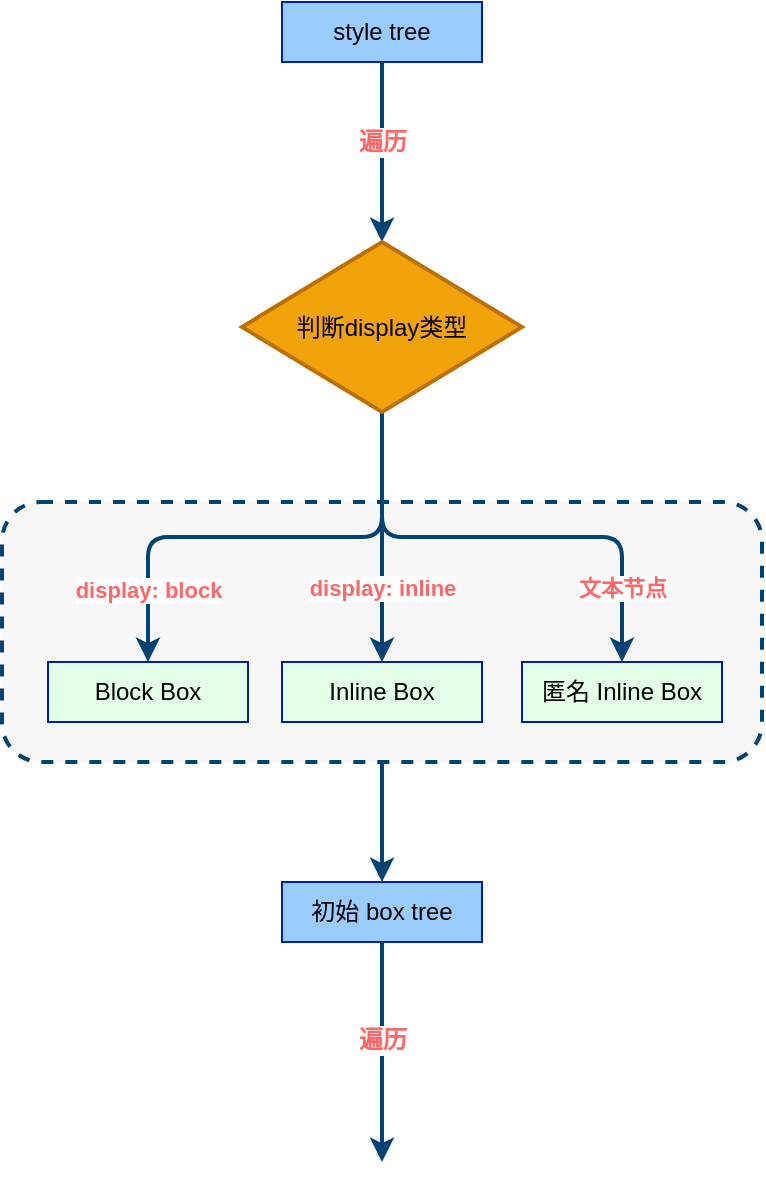 <mxfile>
    <diagram id="mbH5vw9Yu9BsJwnkDVdu" name="Page-1">
        <mxGraphModel dx="1911" dy="570" grid="1" gridSize="10" guides="1" tooltips="1" connect="1" arrows="1" fold="1" page="1" pageScale="1" pageWidth="827" pageHeight="1169" background="#ffffff" math="0" shadow="0">
            <root>
                <mxCell id="0"/>
                <mxCell id="1" parent="0"/>
                <mxCell id="22" style="edgeStyle=orthogonalEdgeStyle;html=1;exitX=0.5;exitY=1;exitDx=0;exitDy=0;fontColor=#FF6666;strokeColor=#014375;strokeWidth=2;" edge="1" parent="1" source="18" target="21">
                    <mxGeometry relative="1" as="geometry"/>
                </mxCell>
                <mxCell id="18" value="" style="rounded=1;whiteSpace=wrap;html=1;labelBackgroundColor=#FFFFFF;fontColor=#FF6666;fillColor=#F7F7F7;strokeColor=#014375;dashed=1;strokeWidth=2;" vertex="1" parent="1">
                    <mxGeometry x="-603" y="350" width="380" height="130" as="geometry"/>
                </mxCell>
                <mxCell id="2" value="style tree" style="rounded=0;whiteSpace=wrap;html=1;strokeColor=#001DBC;fontColor=#000000;fillColor=#99CCFF;" vertex="1" parent="1">
                    <mxGeometry x="-463" y="100" width="100" height="30" as="geometry"/>
                </mxCell>
                <mxCell id="3" style="edgeStyle=none;html=1;exitX=0.5;exitY=1;exitDx=0;exitDy=0;strokeColor=#014375;strokeWidth=2;entryX=0.5;entryY=0;entryDx=0;entryDy=0;" edge="1" parent="1" source="2" target="6">
                    <mxGeometry relative="1" as="geometry">
                        <mxPoint x="-440" y="130" as="sourcePoint"/>
                        <mxPoint x="-413" y="220" as="targetPoint"/>
                    </mxGeometry>
                </mxCell>
                <mxCell id="4" value="遍历" style="edgeLabel;html=1;align=center;verticalAlign=middle;resizable=0;points=[];labelBackgroundColor=#FFFFFF;fontColor=#FF6666;fontSize=12;fontStyle=1" vertex="1" connectable="0" parent="3">
                    <mxGeometry x="-0.111" relative="1" as="geometry">
                        <mxPoint as="offset"/>
                    </mxGeometry>
                </mxCell>
                <mxCell id="9" style="edgeStyle=orthogonalEdgeStyle;html=1;exitX=0.5;exitY=1;exitDx=0;exitDy=0;entryX=0.5;entryY=0;entryDx=0;entryDy=0;strokeWidth=2;strokeColor=#014375;" edge="1" parent="1" source="6" target="7">
                    <mxGeometry relative="1" as="geometry"/>
                </mxCell>
                <mxCell id="14" value="display: block" style="edgeLabel;html=1;align=center;verticalAlign=middle;resizable=0;points=[];labelBackgroundColor=#FFFFFF;fontColor=#FF6666;fontStyle=1" vertex="1" connectable="0" parent="9">
                    <mxGeometry x="0.703" relative="1" as="geometry">
                        <mxPoint as="offset"/>
                    </mxGeometry>
                </mxCell>
                <mxCell id="11" style="edgeStyle=orthogonalEdgeStyle;html=1;exitX=0.5;exitY=1;exitDx=0;exitDy=0;strokeColor=#014375;strokeWidth=2;" edge="1" parent="1" source="6" target="8">
                    <mxGeometry relative="1" as="geometry"/>
                </mxCell>
                <mxCell id="15" value="display: inline" style="edgeLabel;html=1;align=center;verticalAlign=middle;resizable=0;points=[];fontColor=#FF6666;labelBackgroundColor=#FFFFFF;fontStyle=1" vertex="1" connectable="0" parent="11">
                    <mxGeometry x="0.408" relative="1" as="geometry">
                        <mxPoint as="offset"/>
                    </mxGeometry>
                </mxCell>
                <mxCell id="12" style="edgeStyle=orthogonalEdgeStyle;html=1;exitX=0.5;exitY=1;exitDx=0;exitDy=0;strokeColor=#014375;strokeWidth=2;" edge="1" parent="1" source="6" target="10">
                    <mxGeometry relative="1" as="geometry"/>
                </mxCell>
                <mxCell id="6" value="&lt;font color=&quot;#000000&quot;&gt;判断display类型&lt;/font&gt;" style="rhombus;whiteSpace=wrap;html=1;rounded=0;strokeColor=#BD7000;strokeWidth=2;fillColor=#f0a30a;fontColor=#ffffff;" vertex="1" parent="1">
                    <mxGeometry x="-483" y="220" width="140" height="85" as="geometry"/>
                </mxCell>
                <mxCell id="7" value="Block Box" style="rounded=0;whiteSpace=wrap;html=1;strokeColor=#001DBC;fontColor=#000000;fillColor=#E3FFE7;" vertex="1" parent="1">
                    <mxGeometry x="-580" y="430" width="100" height="30" as="geometry"/>
                </mxCell>
                <mxCell id="8" value="Inline Box" style="rounded=0;whiteSpace=wrap;html=1;strokeColor=#001DBC;fontColor=#000000;fillColor=#E3FFE7;" vertex="1" parent="1">
                    <mxGeometry x="-463" y="430" width="100" height="30" as="geometry"/>
                </mxCell>
                <mxCell id="10" value="匿名 Inline Box" style="rounded=0;whiteSpace=wrap;html=1;strokeColor=#001DBC;fontColor=#000000;fillColor=#E3FFE7;" vertex="1" parent="1">
                    <mxGeometry x="-343" y="430" width="100" height="30" as="geometry"/>
                </mxCell>
                <mxCell id="17" value="文本节点" style="edgeLabel;html=1;align=center;verticalAlign=middle;resizable=0;points=[];fontColor=#FF6666;labelBackgroundColor=#FFFFFF;fontStyle=1" vertex="1" connectable="0" parent="1">
                    <mxGeometry x="-293" y="393" as="geometry"/>
                </mxCell>
                <mxCell id="21" value="初始 box tree" style="rounded=0;whiteSpace=wrap;html=1;strokeColor=#001DBC;fontColor=#000000;fillColor=#99CCFF;" vertex="1" parent="1">
                    <mxGeometry x="-463" y="540" width="100" height="30" as="geometry"/>
                </mxCell>
                <mxCell id="23" style="edgeStyle=none;html=1;strokeColor=#014375;strokeWidth=2;entryX=0.5;entryY=0;entryDx=0;entryDy=0;" edge="1" parent="1" source="21">
                    <mxGeometry relative="1" as="geometry">
                        <mxPoint x="-413" y="590" as="sourcePoint"/>
                        <mxPoint x="-413" y="680" as="targetPoint"/>
                        <Array as="points">
                            <mxPoint x="-413" y="660"/>
                        </Array>
                    </mxGeometry>
                </mxCell>
                <mxCell id="24" value="遍历" style="edgeLabel;html=1;align=center;verticalAlign=middle;resizable=0;points=[];labelBackgroundColor=#FFFFFF;fontColor=#FF6666;fontSize=12;fontStyle=1" vertex="1" connectable="0" parent="23">
                    <mxGeometry x="-0.111" relative="1" as="geometry">
                        <mxPoint as="offset"/>
                    </mxGeometry>
                </mxCell>
            </root>
        </mxGraphModel>
    </diagram>
</mxfile>